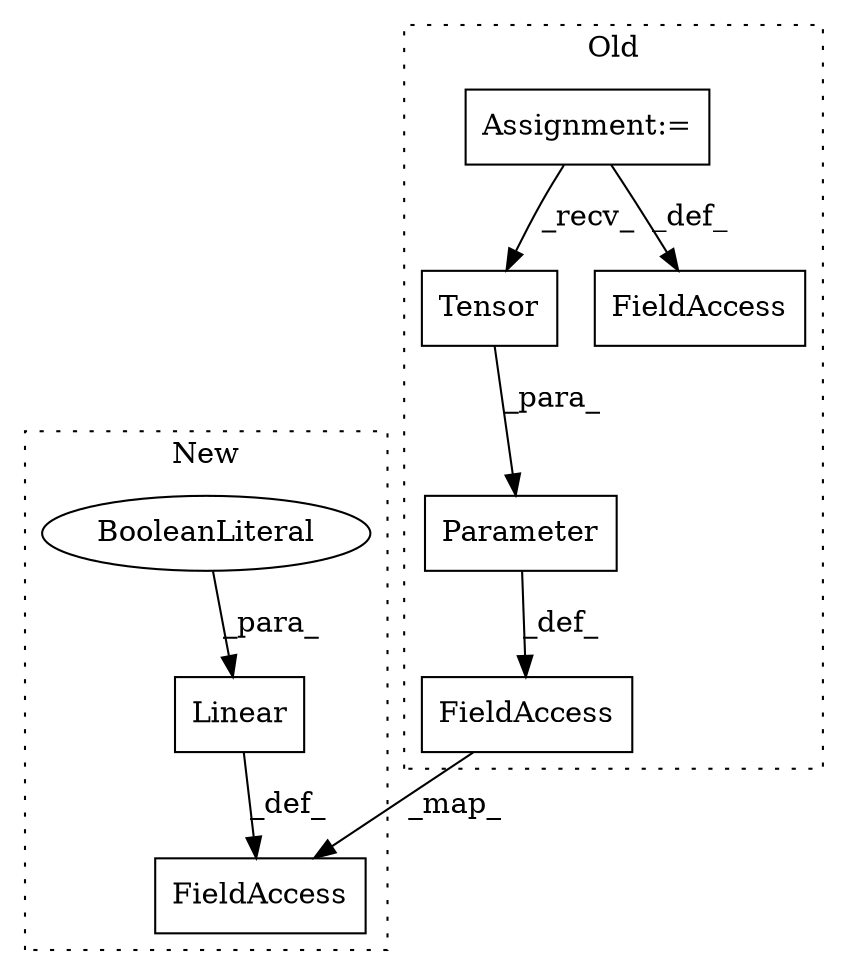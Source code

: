 digraph G {
subgraph cluster0 {
1 [label="Tensor" a="32" s="475,506" l="7,1" shape="box"];
3 [label="Parameter" a="32" s="459,507" l="10,1" shape="box"];
5 [label="FieldAccess" a="22" s="447" l="11" shape="box"];
7 [label="Assignment:=" a="7" s="255" l="5" shape="box"];
8 [label="FieldAccess" a="22" s="514" l="8" shape="box"];
label = "Old";
style="dotted";
}
subgraph cluster1 {
2 [label="Linear" a="32" s="442,479" l="7,1" shape="box"];
4 [label="FieldAccess" a="22" s="429" l="12" shape="box"];
6 [label="BooleanLiteral" a="9" s="474" l="5" shape="ellipse"];
label = "New";
style="dotted";
}
1 -> 3 [label="_para_"];
2 -> 4 [label="_def_"];
3 -> 5 [label="_def_"];
5 -> 4 [label="_map_"];
6 -> 2 [label="_para_"];
7 -> 8 [label="_def_"];
7 -> 1 [label="_recv_"];
}